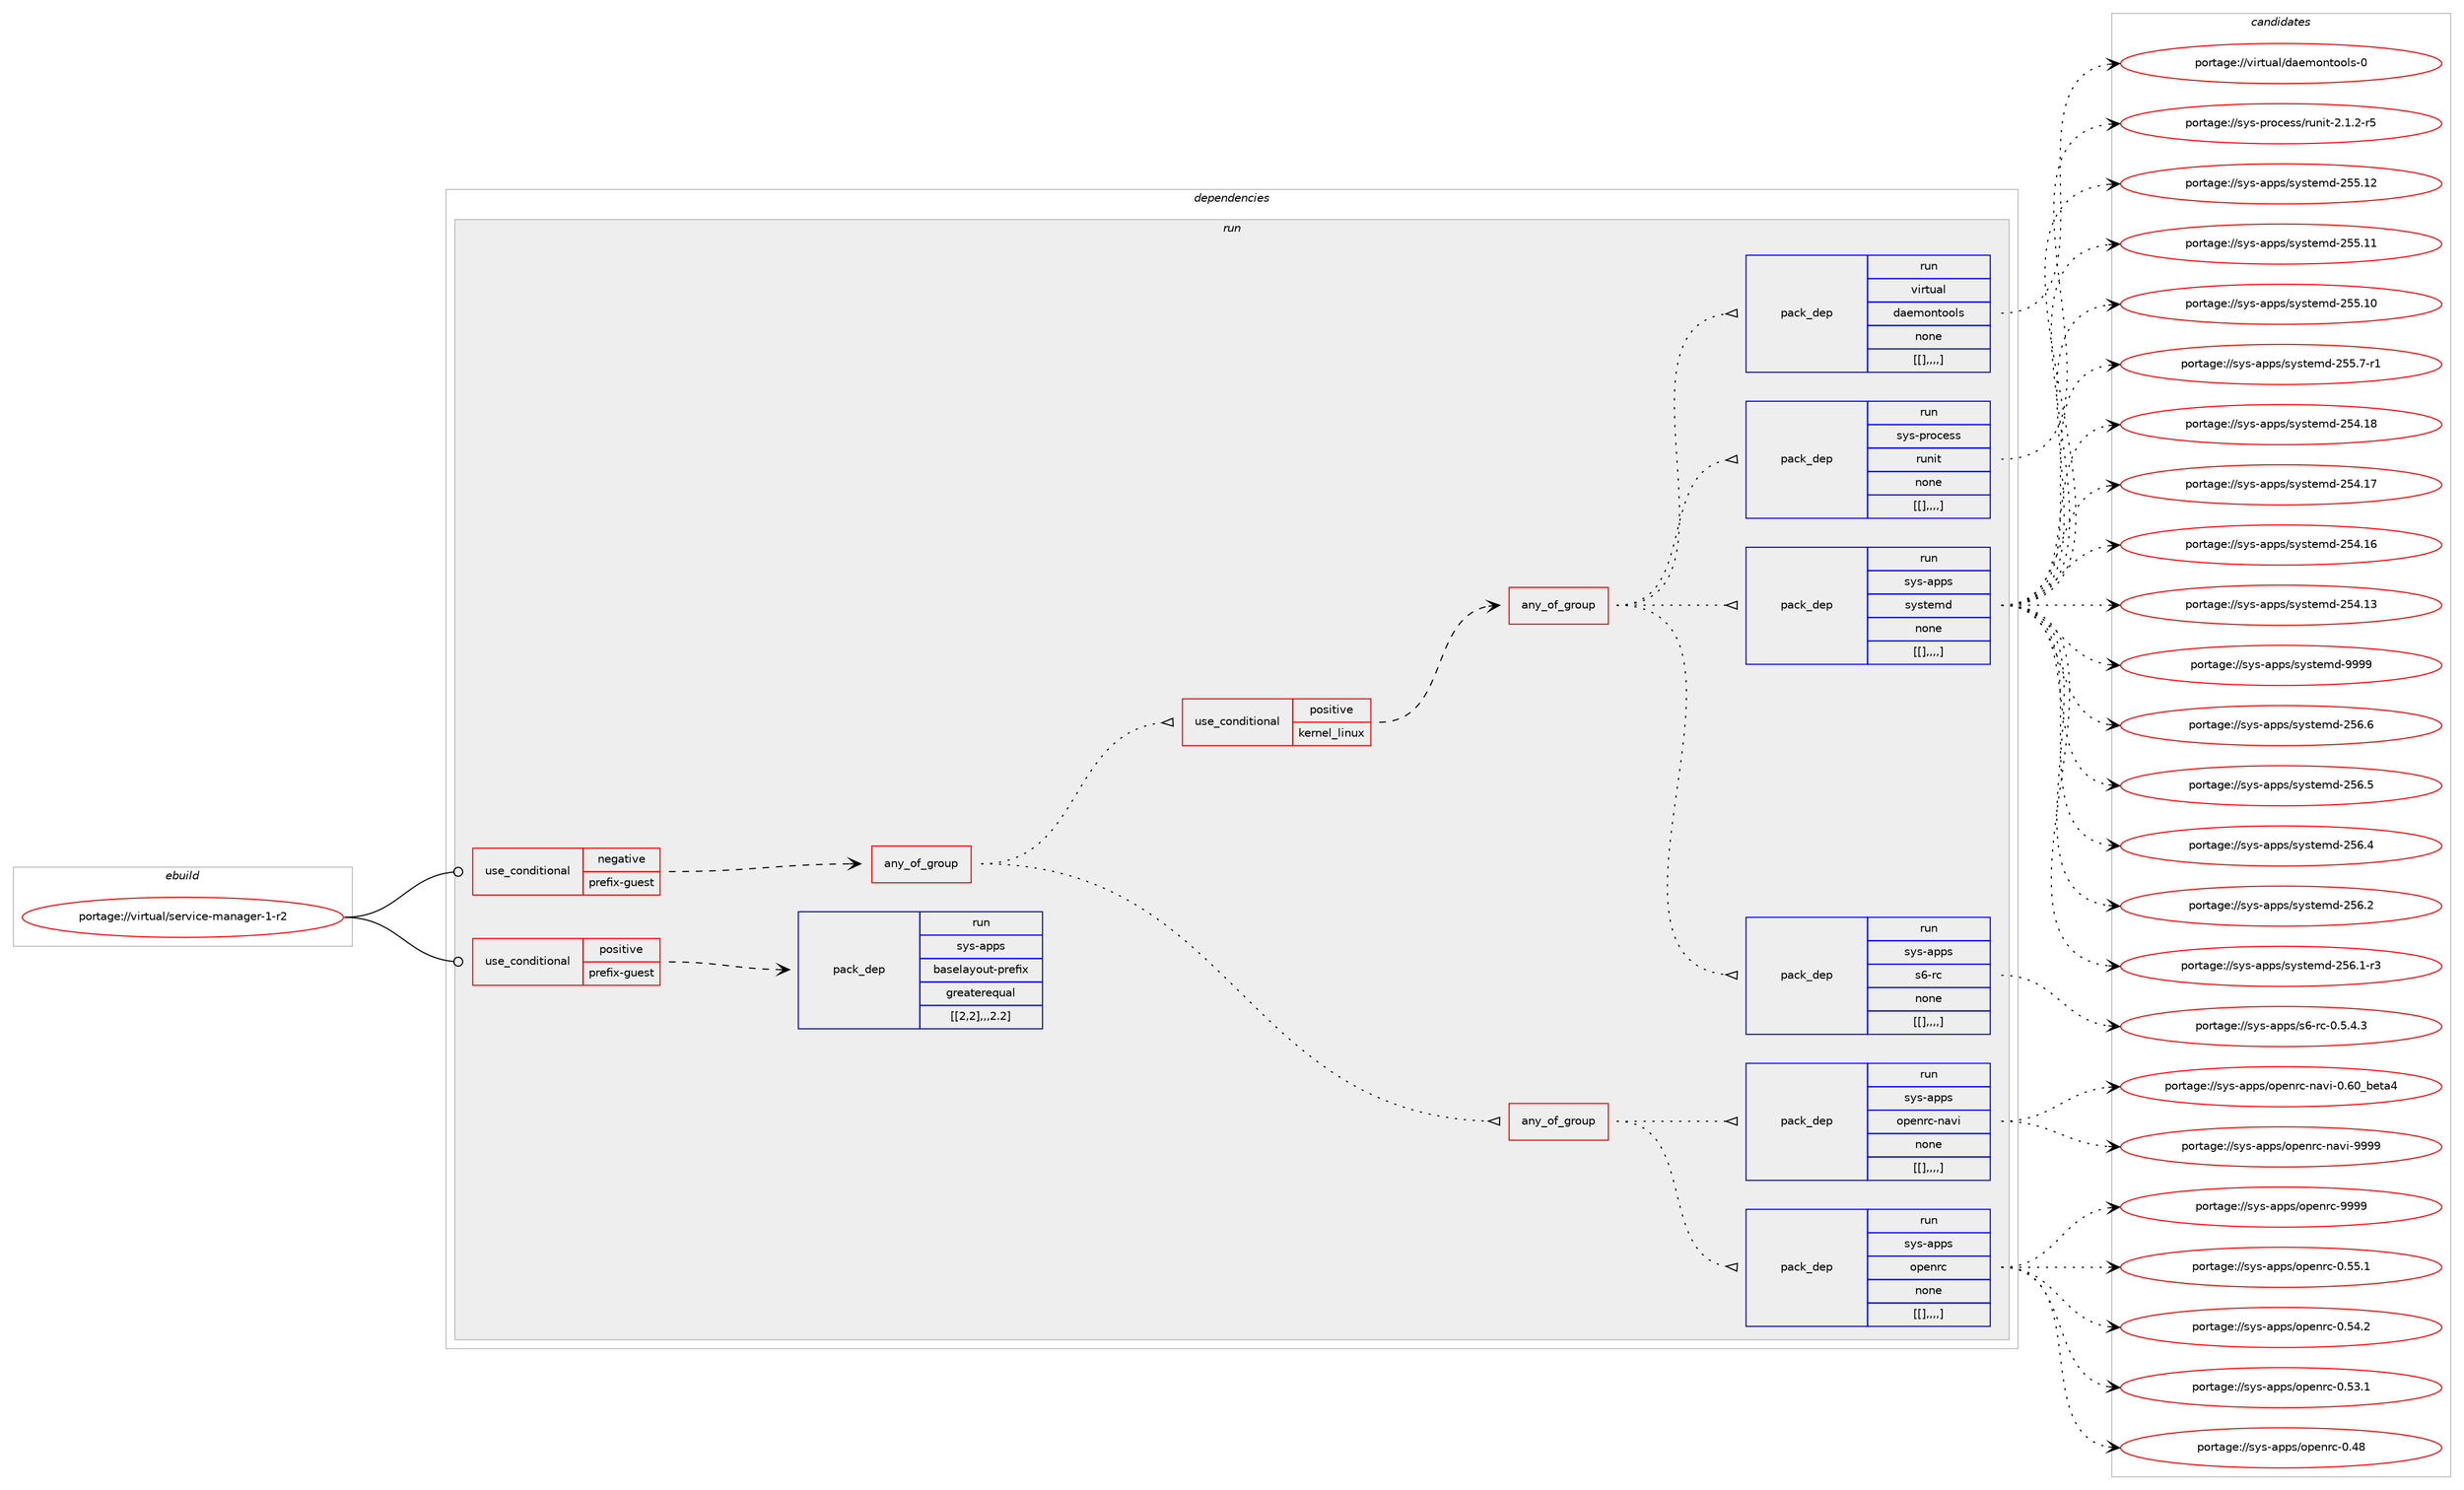 digraph prolog {

# *************
# Graph options
# *************

newrank=true;
concentrate=true;
compound=true;
graph [rankdir=LR,fontname=Helvetica,fontsize=10,ranksep=1.5];#, ranksep=2.5, nodesep=0.2];
edge  [arrowhead=vee];
node  [fontname=Helvetica,fontsize=10];

# **********
# The ebuild
# **********

subgraph cluster_leftcol {
color=gray;
label=<<i>ebuild</i>>;
id [label="portage://virtual/service-manager-1-r2", color=red, width=4, href="../virtual/service-manager-1-r2.svg"];
}

# ****************
# The dependencies
# ****************

subgraph cluster_midcol {
color=gray;
label=<<i>dependencies</i>>;
subgraph cluster_compile {
fillcolor="#eeeeee";
style=filled;
label=<<i>compile</i>>;
}
subgraph cluster_compileandrun {
fillcolor="#eeeeee";
style=filled;
label=<<i>compile and run</i>>;
}
subgraph cluster_run {
fillcolor="#eeeeee";
style=filled;
label=<<i>run</i>>;
subgraph cond10780 {
dependency29721 [label=<<TABLE BORDER="0" CELLBORDER="1" CELLSPACING="0" CELLPADDING="4"><TR><TD ROWSPAN="3" CELLPADDING="10">use_conditional</TD></TR><TR><TD>negative</TD></TR><TR><TD>prefix-guest</TD></TR></TABLE>>, shape=none, color=red];
subgraph any203 {
dependency29722 [label=<<TABLE BORDER="0" CELLBORDER="1" CELLSPACING="0" CELLPADDING="4"><TR><TD CELLPADDING="10">any_of_group</TD></TR></TABLE>>, shape=none, color=red];subgraph any204 {
dependency29723 [label=<<TABLE BORDER="0" CELLBORDER="1" CELLSPACING="0" CELLPADDING="4"><TR><TD CELLPADDING="10">any_of_group</TD></TR></TABLE>>, shape=none, color=red];subgraph pack18728 {
dependency29724 [label=<<TABLE BORDER="0" CELLBORDER="1" CELLSPACING="0" CELLPADDING="4" WIDTH="220"><TR><TD ROWSPAN="6" CELLPADDING="30">pack_dep</TD></TR><TR><TD WIDTH="110">run</TD></TR><TR><TD>sys-apps</TD></TR><TR><TD>openrc</TD></TR><TR><TD>none</TD></TR><TR><TD>[[],,,,]</TD></TR></TABLE>>, shape=none, color=blue];
}
dependency29723:e -> dependency29724:w [weight=20,style="dotted",arrowhead="oinv"];
subgraph pack18729 {
dependency29725 [label=<<TABLE BORDER="0" CELLBORDER="1" CELLSPACING="0" CELLPADDING="4" WIDTH="220"><TR><TD ROWSPAN="6" CELLPADDING="30">pack_dep</TD></TR><TR><TD WIDTH="110">run</TD></TR><TR><TD>sys-apps</TD></TR><TR><TD>openrc-navi</TD></TR><TR><TD>none</TD></TR><TR><TD>[[],,,,]</TD></TR></TABLE>>, shape=none, color=blue];
}
dependency29723:e -> dependency29725:w [weight=20,style="dotted",arrowhead="oinv"];
}
dependency29722:e -> dependency29723:w [weight=20,style="dotted",arrowhead="oinv"];
subgraph cond10781 {
dependency29726 [label=<<TABLE BORDER="0" CELLBORDER="1" CELLSPACING="0" CELLPADDING="4"><TR><TD ROWSPAN="3" CELLPADDING="10">use_conditional</TD></TR><TR><TD>positive</TD></TR><TR><TD>kernel_linux</TD></TR></TABLE>>, shape=none, color=red];
subgraph any205 {
dependency29727 [label=<<TABLE BORDER="0" CELLBORDER="1" CELLSPACING="0" CELLPADDING="4"><TR><TD CELLPADDING="10">any_of_group</TD></TR></TABLE>>, shape=none, color=red];subgraph pack18730 {
dependency29728 [label=<<TABLE BORDER="0" CELLBORDER="1" CELLSPACING="0" CELLPADDING="4" WIDTH="220"><TR><TD ROWSPAN="6" CELLPADDING="30">pack_dep</TD></TR><TR><TD WIDTH="110">run</TD></TR><TR><TD>sys-apps</TD></TR><TR><TD>s6-rc</TD></TR><TR><TD>none</TD></TR><TR><TD>[[],,,,]</TD></TR></TABLE>>, shape=none, color=blue];
}
dependency29727:e -> dependency29728:w [weight=20,style="dotted",arrowhead="oinv"];
subgraph pack18731 {
dependency29729 [label=<<TABLE BORDER="0" CELLBORDER="1" CELLSPACING="0" CELLPADDING="4" WIDTH="220"><TR><TD ROWSPAN="6" CELLPADDING="30">pack_dep</TD></TR><TR><TD WIDTH="110">run</TD></TR><TR><TD>sys-apps</TD></TR><TR><TD>systemd</TD></TR><TR><TD>none</TD></TR><TR><TD>[[],,,,]</TD></TR></TABLE>>, shape=none, color=blue];
}
dependency29727:e -> dependency29729:w [weight=20,style="dotted",arrowhead="oinv"];
subgraph pack18732 {
dependency29730 [label=<<TABLE BORDER="0" CELLBORDER="1" CELLSPACING="0" CELLPADDING="4" WIDTH="220"><TR><TD ROWSPAN="6" CELLPADDING="30">pack_dep</TD></TR><TR><TD WIDTH="110">run</TD></TR><TR><TD>sys-process</TD></TR><TR><TD>runit</TD></TR><TR><TD>none</TD></TR><TR><TD>[[],,,,]</TD></TR></TABLE>>, shape=none, color=blue];
}
dependency29727:e -> dependency29730:w [weight=20,style="dotted",arrowhead="oinv"];
subgraph pack18733 {
dependency29731 [label=<<TABLE BORDER="0" CELLBORDER="1" CELLSPACING="0" CELLPADDING="4" WIDTH="220"><TR><TD ROWSPAN="6" CELLPADDING="30">pack_dep</TD></TR><TR><TD WIDTH="110">run</TD></TR><TR><TD>virtual</TD></TR><TR><TD>daemontools</TD></TR><TR><TD>none</TD></TR><TR><TD>[[],,,,]</TD></TR></TABLE>>, shape=none, color=blue];
}
dependency29727:e -> dependency29731:w [weight=20,style="dotted",arrowhead="oinv"];
}
dependency29726:e -> dependency29727:w [weight=20,style="dashed",arrowhead="vee"];
}
dependency29722:e -> dependency29726:w [weight=20,style="dotted",arrowhead="oinv"];
}
dependency29721:e -> dependency29722:w [weight=20,style="dashed",arrowhead="vee"];
}
id:e -> dependency29721:w [weight=20,style="solid",arrowhead="odot"];
subgraph cond10782 {
dependency29732 [label=<<TABLE BORDER="0" CELLBORDER="1" CELLSPACING="0" CELLPADDING="4"><TR><TD ROWSPAN="3" CELLPADDING="10">use_conditional</TD></TR><TR><TD>positive</TD></TR><TR><TD>prefix-guest</TD></TR></TABLE>>, shape=none, color=red];
subgraph pack18734 {
dependency29733 [label=<<TABLE BORDER="0" CELLBORDER="1" CELLSPACING="0" CELLPADDING="4" WIDTH="220"><TR><TD ROWSPAN="6" CELLPADDING="30">pack_dep</TD></TR><TR><TD WIDTH="110">run</TD></TR><TR><TD>sys-apps</TD></TR><TR><TD>baselayout-prefix</TD></TR><TR><TD>greaterequal</TD></TR><TR><TD>[[2,2],,,2.2]</TD></TR></TABLE>>, shape=none, color=blue];
}
dependency29732:e -> dependency29733:w [weight=20,style="dashed",arrowhead="vee"];
}
id:e -> dependency29732:w [weight=20,style="solid",arrowhead="odot"];
}
}

# **************
# The candidates
# **************

subgraph cluster_choices {
rank=same;
color=gray;
label=<<i>candidates</i>>;

subgraph choice18728 {
color=black;
nodesep=1;
choice115121115459711211211547111112101110114994557575757 [label="portage://sys-apps/openrc-9999", color=red, width=4,href="../sys-apps/openrc-9999.svg"];
choice1151211154597112112115471111121011101149945484653534649 [label="portage://sys-apps/openrc-0.55.1", color=red, width=4,href="../sys-apps/openrc-0.55.1.svg"];
choice1151211154597112112115471111121011101149945484653524650 [label="portage://sys-apps/openrc-0.54.2", color=red, width=4,href="../sys-apps/openrc-0.54.2.svg"];
choice1151211154597112112115471111121011101149945484653514649 [label="portage://sys-apps/openrc-0.53.1", color=red, width=4,href="../sys-apps/openrc-0.53.1.svg"];
choice115121115459711211211547111112101110114994548465256 [label="portage://sys-apps/openrc-0.48", color=red, width=4,href="../sys-apps/openrc-0.48.svg"];
dependency29724:e -> choice115121115459711211211547111112101110114994557575757:w [style=dotted,weight="100"];
dependency29724:e -> choice1151211154597112112115471111121011101149945484653534649:w [style=dotted,weight="100"];
dependency29724:e -> choice1151211154597112112115471111121011101149945484653524650:w [style=dotted,weight="100"];
dependency29724:e -> choice1151211154597112112115471111121011101149945484653514649:w [style=dotted,weight="100"];
dependency29724:e -> choice115121115459711211211547111112101110114994548465256:w [style=dotted,weight="100"];
}
subgraph choice18729 {
color=black;
nodesep=1;
choice1151211154597112112115471111121011101149945110971181054557575757 [label="portage://sys-apps/openrc-navi-9999", color=red, width=4,href="../sys-apps/openrc-navi-9999.svg"];
choice115121115459711211211547111112101110114994511097118105454846544895981011169752 [label="portage://sys-apps/openrc-navi-0.60_beta4", color=red, width=4,href="../sys-apps/openrc-navi-0.60_beta4.svg"];
dependency29725:e -> choice1151211154597112112115471111121011101149945110971181054557575757:w [style=dotted,weight="100"];
dependency29725:e -> choice115121115459711211211547111112101110114994511097118105454846544895981011169752:w [style=dotted,weight="100"];
}
subgraph choice18730 {
color=black;
nodesep=1;
choice1151211154597112112115471155445114994548465346524651 [label="portage://sys-apps/s6-rc-0.5.4.3", color=red, width=4,href="../sys-apps/s6-rc-0.5.4.3.svg"];
dependency29728:e -> choice1151211154597112112115471155445114994548465346524651:w [style=dotted,weight="100"];
}
subgraph choice18731 {
color=black;
nodesep=1;
choice1151211154597112112115471151211151161011091004557575757 [label="portage://sys-apps/systemd-9999", color=red, width=4,href="../sys-apps/systemd-9999.svg"];
choice115121115459711211211547115121115116101109100455053544654 [label="portage://sys-apps/systemd-256.6", color=red, width=4,href="../sys-apps/systemd-256.6.svg"];
choice115121115459711211211547115121115116101109100455053544653 [label="portage://sys-apps/systemd-256.5", color=red, width=4,href="../sys-apps/systemd-256.5.svg"];
choice115121115459711211211547115121115116101109100455053544652 [label="portage://sys-apps/systemd-256.4", color=red, width=4,href="../sys-apps/systemd-256.4.svg"];
choice115121115459711211211547115121115116101109100455053544650 [label="portage://sys-apps/systemd-256.2", color=red, width=4,href="../sys-apps/systemd-256.2.svg"];
choice1151211154597112112115471151211151161011091004550535446494511451 [label="portage://sys-apps/systemd-256.1-r3", color=red, width=4,href="../sys-apps/systemd-256.1-r3.svg"];
choice11512111545971121121154711512111511610110910045505353464950 [label="portage://sys-apps/systemd-255.12", color=red, width=4,href="../sys-apps/systemd-255.12.svg"];
choice11512111545971121121154711512111511610110910045505353464949 [label="portage://sys-apps/systemd-255.11", color=red, width=4,href="../sys-apps/systemd-255.11.svg"];
choice11512111545971121121154711512111511610110910045505353464948 [label="portage://sys-apps/systemd-255.10", color=red, width=4,href="../sys-apps/systemd-255.10.svg"];
choice1151211154597112112115471151211151161011091004550535346554511449 [label="portage://sys-apps/systemd-255.7-r1", color=red, width=4,href="../sys-apps/systemd-255.7-r1.svg"];
choice11512111545971121121154711512111511610110910045505352464956 [label="portage://sys-apps/systemd-254.18", color=red, width=4,href="../sys-apps/systemd-254.18.svg"];
choice11512111545971121121154711512111511610110910045505352464955 [label="portage://sys-apps/systemd-254.17", color=red, width=4,href="../sys-apps/systemd-254.17.svg"];
choice11512111545971121121154711512111511610110910045505352464954 [label="portage://sys-apps/systemd-254.16", color=red, width=4,href="../sys-apps/systemd-254.16.svg"];
choice11512111545971121121154711512111511610110910045505352464951 [label="portage://sys-apps/systemd-254.13", color=red, width=4,href="../sys-apps/systemd-254.13.svg"];
dependency29729:e -> choice1151211154597112112115471151211151161011091004557575757:w [style=dotted,weight="100"];
dependency29729:e -> choice115121115459711211211547115121115116101109100455053544654:w [style=dotted,weight="100"];
dependency29729:e -> choice115121115459711211211547115121115116101109100455053544653:w [style=dotted,weight="100"];
dependency29729:e -> choice115121115459711211211547115121115116101109100455053544652:w [style=dotted,weight="100"];
dependency29729:e -> choice115121115459711211211547115121115116101109100455053544650:w [style=dotted,weight="100"];
dependency29729:e -> choice1151211154597112112115471151211151161011091004550535446494511451:w [style=dotted,weight="100"];
dependency29729:e -> choice11512111545971121121154711512111511610110910045505353464950:w [style=dotted,weight="100"];
dependency29729:e -> choice11512111545971121121154711512111511610110910045505353464949:w [style=dotted,weight="100"];
dependency29729:e -> choice11512111545971121121154711512111511610110910045505353464948:w [style=dotted,weight="100"];
dependency29729:e -> choice1151211154597112112115471151211151161011091004550535346554511449:w [style=dotted,weight="100"];
dependency29729:e -> choice11512111545971121121154711512111511610110910045505352464956:w [style=dotted,weight="100"];
dependency29729:e -> choice11512111545971121121154711512111511610110910045505352464955:w [style=dotted,weight="100"];
dependency29729:e -> choice11512111545971121121154711512111511610110910045505352464954:w [style=dotted,weight="100"];
dependency29729:e -> choice11512111545971121121154711512111511610110910045505352464951:w [style=dotted,weight="100"];
}
subgraph choice18732 {
color=black;
nodesep=1;
choice1151211154511211411199101115115471141171101051164550464946504511453 [label="portage://sys-process/runit-2.1.2-r5", color=red, width=4,href="../sys-process/runit-2.1.2-r5.svg"];
dependency29730:e -> choice1151211154511211411199101115115471141171101051164550464946504511453:w [style=dotted,weight="100"];
}
subgraph choice18733 {
color=black;
nodesep=1;
choice1181051141161179710847100971011091111101161111111081154548 [label="portage://virtual/daemontools-0", color=red, width=4,href="../virtual/daemontools-0.svg"];
dependency29731:e -> choice1181051141161179710847100971011091111101161111111081154548:w [style=dotted,weight="100"];
}
subgraph choice18734 {
color=black;
nodesep=1;
}
}

}
